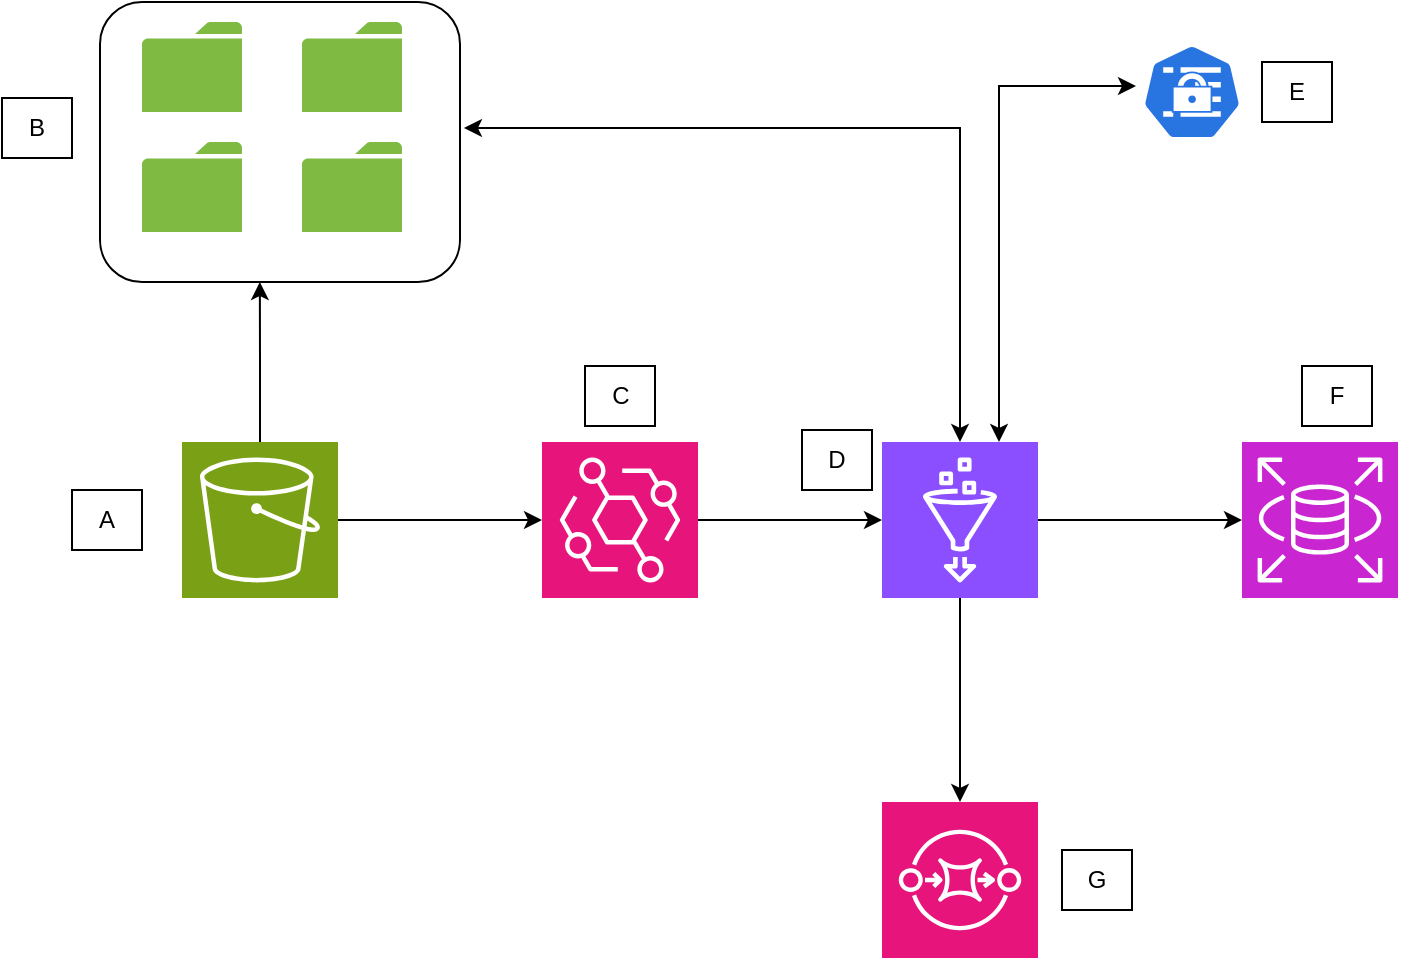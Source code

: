 <mxfile version="26.0.11">
  <diagram name="Page-1" id="0GxulKRwbjqq-FXsvkDo">
    <mxGraphModel dx="1127" dy="679" grid="1" gridSize="10" guides="1" tooltips="1" connect="1" arrows="1" fold="1" page="1" pageScale="1" pageWidth="850" pageHeight="1100" math="0" shadow="0">
      <root>
        <mxCell id="0" />
        <mxCell id="1" parent="0" />
        <mxCell id="sSUMm38XoAkTfJ4uzzct-13" value="" style="rounded=1;whiteSpace=wrap;html=1;" vertex="1" parent="1">
          <mxGeometry x="99" y="60" width="180" height="140" as="geometry" />
        </mxCell>
        <mxCell id="sSUMm38XoAkTfJ4uzzct-1" value="" style="sketch=0;points=[[0,0,0],[0.25,0,0],[0.5,0,0],[0.75,0,0],[1,0,0],[0,1,0],[0.25,1,0],[0.5,1,0],[0.75,1,0],[1,1,0],[0,0.25,0],[0,0.5,0],[0,0.75,0],[1,0.25,0],[1,0.5,0],[1,0.75,0]];outlineConnect=0;fontColor=#232F3E;fillColor=#7AA116;strokeColor=#ffffff;dashed=0;verticalLabelPosition=bottom;verticalAlign=top;align=center;html=1;fontSize=12;fontStyle=0;aspect=fixed;shape=mxgraph.aws4.resourceIcon;resIcon=mxgraph.aws4.s3;" vertex="1" parent="1">
          <mxGeometry x="140" y="280" width="78" height="78" as="geometry" />
        </mxCell>
        <mxCell id="sSUMm38XoAkTfJ4uzzct-2" value="" style="sketch=0;points=[[0,0,0],[0.25,0,0],[0.5,0,0],[0.75,0,0],[1,0,0],[0,1,0],[0.25,1,0],[0.5,1,0],[0.75,1,0],[1,1,0],[0,0.25,0],[0,0.5,0],[0,0.75,0],[1,0.25,0],[1,0.5,0],[1,0.75,0]];outlineConnect=0;fontColor=#232F3E;fillColor=#E7157B;strokeColor=#ffffff;dashed=0;verticalLabelPosition=bottom;verticalAlign=top;align=center;html=1;fontSize=12;fontStyle=0;aspect=fixed;shape=mxgraph.aws4.resourceIcon;resIcon=mxgraph.aws4.eventbridge;" vertex="1" parent="1">
          <mxGeometry x="320" y="280" width="78" height="78" as="geometry" />
        </mxCell>
        <mxCell id="sSUMm38XoAkTfJ4uzzct-3" value="" style="aspect=fixed;sketch=0;html=1;dashed=0;whitespace=wrap;verticalLabelPosition=bottom;verticalAlign=top;fillColor=#2875E2;strokeColor=#ffffff;points=[[0.005,0.63,0],[0.1,0.2,0],[0.9,0.2,0],[0.5,0,0],[0.995,0.63,0],[0.72,0.99,0],[0.5,1,0],[0.28,0.99,0]];shape=mxgraph.kubernetes.icon2;prIcon=secret" vertex="1" parent="1">
          <mxGeometry x="620" y="81" width="50" height="48" as="geometry" />
        </mxCell>
        <mxCell id="sSUMm38XoAkTfJ4uzzct-4" value="" style="sketch=0;points=[[0,0,0],[0.25,0,0],[0.5,0,0],[0.75,0,0],[1,0,0],[0,1,0],[0.25,1,0],[0.5,1,0],[0.75,1,0],[1,1,0],[0,0.25,0],[0,0.5,0],[0,0.75,0],[1,0.25,0],[1,0.5,0],[1,0.75,0]];outlineConnect=0;fontColor=#232F3E;fillColor=#8C4FFF;strokeColor=#ffffff;dashed=0;verticalLabelPosition=bottom;verticalAlign=top;align=center;html=1;fontSize=12;fontStyle=0;aspect=fixed;shape=mxgraph.aws4.resourceIcon;resIcon=mxgraph.aws4.glue;" vertex="1" parent="1">
          <mxGeometry x="490" y="280" width="78" height="78" as="geometry" />
        </mxCell>
        <mxCell id="sSUMm38XoAkTfJ4uzzct-6" value="" style="sketch=0;points=[[0,0,0],[0.25,0,0],[0.5,0,0],[0.75,0,0],[1,0,0],[0,1,0],[0.25,1,0],[0.5,1,0],[0.75,1,0],[1,1,0],[0,0.25,0],[0,0.5,0],[0,0.75,0],[1,0.25,0],[1,0.5,0],[1,0.75,0]];outlineConnect=0;fontColor=#232F3E;fillColor=#C925D1;strokeColor=#ffffff;dashed=0;verticalLabelPosition=bottom;verticalAlign=top;align=center;html=1;fontSize=12;fontStyle=0;aspect=fixed;shape=mxgraph.aws4.resourceIcon;resIcon=mxgraph.aws4.rds;" vertex="1" parent="1">
          <mxGeometry x="670" y="280" width="78" height="78" as="geometry" />
        </mxCell>
        <mxCell id="sSUMm38XoAkTfJ4uzzct-9" value="" style="sketch=0;pointerEvents=1;shadow=0;dashed=0;html=1;strokeColor=none;labelPosition=center;verticalLabelPosition=bottom;verticalAlign=top;outlineConnect=0;align=center;shape=mxgraph.office.concepts.folder;fillColor=#7FBA42;" vertex="1" parent="1">
          <mxGeometry x="200" y="70" width="50" height="45" as="geometry" />
        </mxCell>
        <mxCell id="sSUMm38XoAkTfJ4uzzct-10" value="" style="sketch=0;pointerEvents=1;shadow=0;dashed=0;html=1;strokeColor=none;labelPosition=center;verticalLabelPosition=bottom;verticalAlign=top;outlineConnect=0;align=center;shape=mxgraph.office.concepts.folder;fillColor=#7FBA42;" vertex="1" parent="1">
          <mxGeometry x="120" y="70" width="50" height="45" as="geometry" />
        </mxCell>
        <mxCell id="sSUMm38XoAkTfJ4uzzct-11" value="" style="sketch=0;pointerEvents=1;shadow=0;dashed=0;html=1;strokeColor=none;labelPosition=center;verticalLabelPosition=bottom;verticalAlign=top;outlineConnect=0;align=center;shape=mxgraph.office.concepts.folder;fillColor=#7FBA42;" vertex="1" parent="1">
          <mxGeometry x="120" y="130" width="50" height="45" as="geometry" />
        </mxCell>
        <mxCell id="sSUMm38XoAkTfJ4uzzct-12" value="" style="sketch=0;pointerEvents=1;shadow=0;dashed=0;html=1;strokeColor=none;labelPosition=center;verticalLabelPosition=bottom;verticalAlign=top;outlineConnect=0;align=center;shape=mxgraph.office.concepts.folder;fillColor=#7FBA42;" vertex="1" parent="1">
          <mxGeometry x="200" y="130" width="50" height="45" as="geometry" />
        </mxCell>
        <mxCell id="sSUMm38XoAkTfJ4uzzct-14" style="edgeStyle=orthogonalEdgeStyle;rounded=0;orthogonalLoop=1;jettySize=auto;html=1;entryX=-0.06;entryY=0.438;entryDx=0;entryDy=0;entryPerimeter=0;startArrow=classic;startFill=1;exitX=0.75;exitY=0;exitDx=0;exitDy=0;exitPerimeter=0;" edge="1" parent="1" source="sSUMm38XoAkTfJ4uzzct-4" target="sSUMm38XoAkTfJ4uzzct-3">
          <mxGeometry relative="1" as="geometry">
            <mxPoint x="520" y="270" as="sourcePoint" />
            <Array as="points">
              <mxPoint x="549" y="102" />
            </Array>
          </mxGeometry>
        </mxCell>
        <mxCell id="sSUMm38XoAkTfJ4uzzct-15" style="edgeStyle=orthogonalEdgeStyle;rounded=0;orthogonalLoop=1;jettySize=auto;html=1;entryX=0;entryY=0.5;entryDx=0;entryDy=0;entryPerimeter=0;" edge="1" parent="1" source="sSUMm38XoAkTfJ4uzzct-1" target="sSUMm38XoAkTfJ4uzzct-2">
          <mxGeometry relative="1" as="geometry" />
        </mxCell>
        <mxCell id="sSUMm38XoAkTfJ4uzzct-16" style="edgeStyle=orthogonalEdgeStyle;rounded=0;orthogonalLoop=1;jettySize=auto;html=1;entryX=0;entryY=0.5;entryDx=0;entryDy=0;entryPerimeter=0;" edge="1" parent="1" source="sSUMm38XoAkTfJ4uzzct-2" target="sSUMm38XoAkTfJ4uzzct-4">
          <mxGeometry relative="1" as="geometry" />
        </mxCell>
        <mxCell id="sSUMm38XoAkTfJ4uzzct-17" style="edgeStyle=orthogonalEdgeStyle;rounded=0;orthogonalLoop=1;jettySize=auto;html=1;entryX=0;entryY=0.5;entryDx=0;entryDy=0;entryPerimeter=0;" edge="1" parent="1" source="sSUMm38XoAkTfJ4uzzct-4" target="sSUMm38XoAkTfJ4uzzct-6">
          <mxGeometry relative="1" as="geometry" />
        </mxCell>
        <mxCell id="sSUMm38XoAkTfJ4uzzct-18" style="edgeStyle=orthogonalEdgeStyle;rounded=0;orthogonalLoop=1;jettySize=auto;html=1;entryX=0.444;entryY=1;entryDx=0;entryDy=0;entryPerimeter=0;" edge="1" parent="1" source="sSUMm38XoAkTfJ4uzzct-1" target="sSUMm38XoAkTfJ4uzzct-13">
          <mxGeometry relative="1" as="geometry" />
        </mxCell>
        <mxCell id="sSUMm38XoAkTfJ4uzzct-19" value="" style="sketch=0;points=[[0,0,0],[0.25,0,0],[0.5,0,0],[0.75,0,0],[1,0,0],[0,1,0],[0.25,1,0],[0.5,1,0],[0.75,1,0],[1,1,0],[0,0.25,0],[0,0.5,0],[0,0.75,0],[1,0.25,0],[1,0.5,0],[1,0.75,0]];outlineConnect=0;fontColor=#232F3E;fillColor=#E7157B;strokeColor=#ffffff;dashed=0;verticalLabelPosition=bottom;verticalAlign=top;align=center;html=1;fontSize=12;fontStyle=0;aspect=fixed;shape=mxgraph.aws4.resourceIcon;resIcon=mxgraph.aws4.sqs;" vertex="1" parent="1">
          <mxGeometry x="490" y="460" width="78" height="78" as="geometry" />
        </mxCell>
        <mxCell id="sSUMm38XoAkTfJ4uzzct-20" style="edgeStyle=orthogonalEdgeStyle;rounded=0;orthogonalLoop=1;jettySize=auto;html=1;entryX=0.5;entryY=0;entryDx=0;entryDy=0;entryPerimeter=0;" edge="1" parent="1" source="sSUMm38XoAkTfJ4uzzct-4" target="sSUMm38XoAkTfJ4uzzct-19">
          <mxGeometry relative="1" as="geometry" />
        </mxCell>
        <mxCell id="sSUMm38XoAkTfJ4uzzct-21" value="A" style="text;html=1;align=center;verticalAlign=middle;whiteSpace=wrap;rounded=0;strokeColor=default;" vertex="1" parent="1">
          <mxGeometry x="85" y="304" width="35" height="30" as="geometry" />
        </mxCell>
        <mxCell id="sSUMm38XoAkTfJ4uzzct-22" value="B" style="text;html=1;align=center;verticalAlign=middle;whiteSpace=wrap;rounded=0;strokeColor=default;" vertex="1" parent="1">
          <mxGeometry x="50" y="108" width="35" height="30" as="geometry" />
        </mxCell>
        <mxCell id="sSUMm38XoAkTfJ4uzzct-23" value="C" style="text;html=1;align=center;verticalAlign=middle;whiteSpace=wrap;rounded=0;strokeColor=default;" vertex="1" parent="1">
          <mxGeometry x="341.5" y="242" width="35" height="30" as="geometry" />
        </mxCell>
        <mxCell id="sSUMm38XoAkTfJ4uzzct-24" value="D" style="text;html=1;align=center;verticalAlign=middle;whiteSpace=wrap;rounded=0;strokeColor=default;" vertex="1" parent="1">
          <mxGeometry x="450" y="274" width="35" height="30" as="geometry" />
        </mxCell>
        <mxCell id="sSUMm38XoAkTfJ4uzzct-25" value="E" style="text;html=1;align=center;verticalAlign=middle;whiteSpace=wrap;rounded=0;strokeColor=default;" vertex="1" parent="1">
          <mxGeometry x="680" y="90" width="35" height="30" as="geometry" />
        </mxCell>
        <mxCell id="sSUMm38XoAkTfJ4uzzct-26" value="F" style="text;html=1;align=center;verticalAlign=middle;whiteSpace=wrap;rounded=0;strokeColor=default;" vertex="1" parent="1">
          <mxGeometry x="700" y="242" width="35" height="30" as="geometry" />
        </mxCell>
        <mxCell id="sSUMm38XoAkTfJ4uzzct-27" value="G" style="text;html=1;align=center;verticalAlign=middle;whiteSpace=wrap;rounded=0;strokeColor=default;" vertex="1" parent="1">
          <mxGeometry x="580" y="484" width="35" height="30" as="geometry" />
        </mxCell>
        <mxCell id="sSUMm38XoAkTfJ4uzzct-28" style="edgeStyle=orthogonalEdgeStyle;rounded=0;orthogonalLoop=1;jettySize=auto;html=1;entryX=1.011;entryY=0.45;entryDx=0;entryDy=0;entryPerimeter=0;startArrow=classic;startFill=1;" edge="1" parent="1" source="sSUMm38XoAkTfJ4uzzct-4" target="sSUMm38XoAkTfJ4uzzct-13">
          <mxGeometry relative="1" as="geometry">
            <Array as="points">
              <mxPoint x="529" y="123" />
            </Array>
          </mxGeometry>
        </mxCell>
      </root>
    </mxGraphModel>
  </diagram>
</mxfile>
